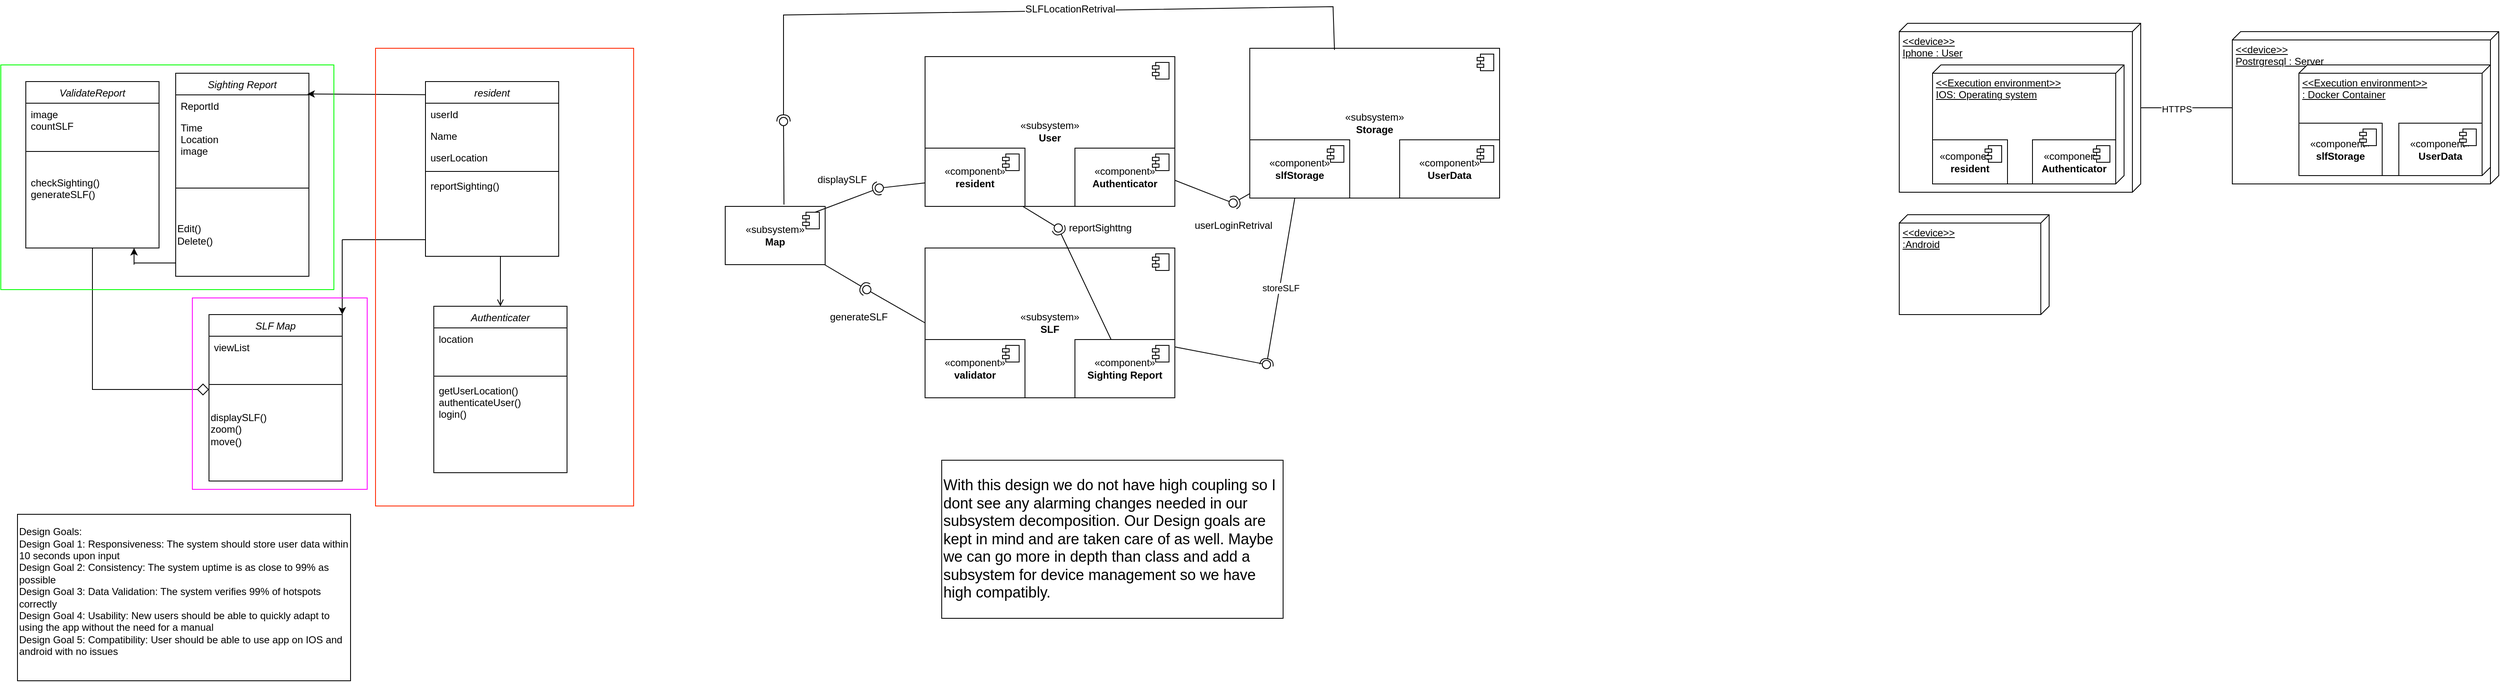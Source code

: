 <mxfile version="22.0.8" type="github">
  <diagram id="C5RBs43oDa-KdzZeNtuy" name="Page-1">
    <mxGraphModel dx="820" dy="617" grid="1" gridSize="10" guides="1" tooltips="1" connect="1" arrows="1" fold="1" page="1" pageScale="1" pageWidth="827" pageHeight="1169" math="0" shadow="0">
      <root>
        <mxCell id="WIyWlLk6GJQsqaUBKTNV-0" />
        <mxCell id="WIyWlLk6GJQsqaUBKTNV-1" parent="WIyWlLk6GJQsqaUBKTNV-0" />
        <mxCell id="zkfFHV4jXpPFQw0GAbJ--0" value="Sighting Report" style="swimlane;fontStyle=2;align=center;verticalAlign=top;childLayout=stackLayout;horizontal=1;startSize=26;horizontalStack=0;resizeParent=1;resizeLast=0;collapsible=1;marginBottom=0;rounded=0;shadow=0;strokeWidth=1;" parent="WIyWlLk6GJQsqaUBKTNV-1" vertex="1">
          <mxGeometry x="220" y="120" width="160" height="244" as="geometry">
            <mxRectangle x="230" y="140" width="160" height="26" as="alternateBounds" />
          </mxGeometry>
        </mxCell>
        <mxCell id="zkfFHV4jXpPFQw0GAbJ--2" value="ReportId" style="text;align=left;verticalAlign=top;spacingLeft=4;spacingRight=4;overflow=hidden;rotatable=0;points=[[0,0.5],[1,0.5]];portConstraint=eastwest;rounded=0;shadow=0;html=0;" parent="zkfFHV4jXpPFQw0GAbJ--0" vertex="1">
          <mxGeometry y="26" width="160" height="26" as="geometry" />
        </mxCell>
        <mxCell id="zkfFHV4jXpPFQw0GAbJ--3" value="Time&#xa;Location&#xa;image&#xa;" style="text;align=left;verticalAlign=top;spacingLeft=4;spacingRight=4;overflow=hidden;rotatable=0;points=[[0,0.5],[1,0.5]];portConstraint=eastwest;rounded=0;shadow=0;html=0;" parent="zkfFHV4jXpPFQw0GAbJ--0" vertex="1">
          <mxGeometry y="52" width="160" height="50" as="geometry" />
        </mxCell>
        <mxCell id="zkfFHV4jXpPFQw0GAbJ--4" value="" style="line;html=1;strokeWidth=1;align=left;verticalAlign=middle;spacingTop=-1;spacingLeft=3;spacingRight=3;rotatable=0;labelPosition=right;points=[];portConstraint=eastwest;" parent="zkfFHV4jXpPFQw0GAbJ--0" vertex="1">
          <mxGeometry y="102" width="160" height="72" as="geometry" />
        </mxCell>
        <mxCell id="mBBofKCx-sopQIYqy7No-23" value="&lt;div style=&quot;&quot;&gt;Edit()&lt;/div&gt;Delete()" style="text;html=1;align=left;verticalAlign=middle;resizable=0;points=[];autosize=1;strokeColor=none;fillColor=none;" parent="zkfFHV4jXpPFQw0GAbJ--0" vertex="1">
          <mxGeometry y="174" width="160" height="40" as="geometry" />
        </mxCell>
        <mxCell id="mBBofKCx-sopQIYqy7No-0" value="" style="endArrow=classic;html=1;rounded=0;exitX=0.019;exitY=0.075;exitDx=0;exitDy=0;exitPerimeter=0;entryX=0.988;entryY=0.102;entryDx=0;entryDy=0;entryPerimeter=0;" parent="WIyWlLk6GJQsqaUBKTNV-1" source="mBBofKCx-sopQIYqy7No-16" target="zkfFHV4jXpPFQw0GAbJ--0" edge="1">
          <mxGeometry width="50" height="50" relative="1" as="geometry">
            <mxPoint x="504.96" y="151.2" as="sourcePoint" />
            <mxPoint x="370" y="140" as="targetPoint" />
          </mxGeometry>
        </mxCell>
        <mxCell id="mBBofKCx-sopQIYqy7No-10" value="Authenticater" style="swimlane;fontStyle=2;align=center;verticalAlign=top;childLayout=stackLayout;horizontal=1;startSize=26;horizontalStack=0;resizeParent=1;resizeLast=0;collapsible=1;marginBottom=0;rounded=0;shadow=0;strokeWidth=1;" parent="WIyWlLk6GJQsqaUBKTNV-1" vertex="1">
          <mxGeometry x="530" y="400" width="160" height="200" as="geometry">
            <mxRectangle x="230" y="140" width="160" height="26" as="alternateBounds" />
          </mxGeometry>
        </mxCell>
        <mxCell id="mBBofKCx-sopQIYqy7No-11" value="location&#xa;" style="text;align=left;verticalAlign=top;spacingLeft=4;spacingRight=4;overflow=hidden;rotatable=0;points=[[0,0.5],[1,0.5]];portConstraint=eastwest;" parent="mBBofKCx-sopQIYqy7No-10" vertex="1">
          <mxGeometry y="26" width="160" height="54" as="geometry" />
        </mxCell>
        <mxCell id="mBBofKCx-sopQIYqy7No-14" value="" style="line;html=1;strokeWidth=1;align=left;verticalAlign=middle;spacingTop=-1;spacingLeft=3;spacingRight=3;rotatable=0;labelPosition=right;points=[];portConstraint=eastwest;" parent="mBBofKCx-sopQIYqy7No-10" vertex="1">
          <mxGeometry y="80" width="160" height="8" as="geometry" />
        </mxCell>
        <mxCell id="mBBofKCx-sopQIYqy7No-15" value="getUserLocation()&#xa;authenticateUser()&#xa;login()&#xa;&#xa;&#xa;" style="text;align=left;verticalAlign=top;spacingLeft=4;spacingRight=4;overflow=hidden;rotatable=0;points=[[0,0.5],[1,0.5]];portConstraint=eastwest;" parent="mBBofKCx-sopQIYqy7No-10" vertex="1">
          <mxGeometry y="88" width="160" height="68" as="geometry" />
        </mxCell>
        <mxCell id="mBBofKCx-sopQIYqy7No-16" value="resident" style="swimlane;fontStyle=2;align=center;verticalAlign=top;childLayout=stackLayout;horizontal=1;startSize=26;horizontalStack=0;resizeParent=1;resizeLast=0;collapsible=1;marginBottom=0;rounded=0;shadow=0;strokeWidth=1;" parent="WIyWlLk6GJQsqaUBKTNV-1" vertex="1">
          <mxGeometry x="520" y="130" width="160" height="210" as="geometry">
            <mxRectangle x="230" y="140" width="160" height="26" as="alternateBounds" />
          </mxGeometry>
        </mxCell>
        <mxCell id="mBBofKCx-sopQIYqy7No-17" value="userId" style="text;align=left;verticalAlign=top;spacingLeft=4;spacingRight=4;overflow=hidden;rotatable=0;points=[[0,0.5],[1,0.5]];portConstraint=eastwest;" parent="mBBofKCx-sopQIYqy7No-16" vertex="1">
          <mxGeometry y="26" width="160" height="26" as="geometry" />
        </mxCell>
        <mxCell id="mBBofKCx-sopQIYqy7No-18" value="Name" style="text;align=left;verticalAlign=top;spacingLeft=4;spacingRight=4;overflow=hidden;rotatable=0;points=[[0,0.5],[1,0.5]];portConstraint=eastwest;rounded=0;shadow=0;html=0;" parent="mBBofKCx-sopQIYqy7No-16" vertex="1">
          <mxGeometry y="52" width="160" height="26" as="geometry" />
        </mxCell>
        <mxCell id="mBBofKCx-sopQIYqy7No-19" value="userLocation" style="text;align=left;verticalAlign=top;spacingLeft=4;spacingRight=4;overflow=hidden;rotatable=0;points=[[0,0.5],[1,0.5]];portConstraint=eastwest;rounded=0;shadow=0;html=0;" parent="mBBofKCx-sopQIYqy7No-16" vertex="1">
          <mxGeometry y="78" width="160" height="26" as="geometry" />
        </mxCell>
        <mxCell id="mBBofKCx-sopQIYqy7No-20" value="" style="line;html=1;strokeWidth=1;align=left;verticalAlign=middle;spacingTop=-1;spacingLeft=3;spacingRight=3;rotatable=0;labelPosition=right;points=[];portConstraint=eastwest;" parent="mBBofKCx-sopQIYqy7No-16" vertex="1">
          <mxGeometry y="104" width="160" height="8" as="geometry" />
        </mxCell>
        <mxCell id="mBBofKCx-sopQIYqy7No-21" value="reportSighting()&#xa;&#xa;&#xa;" style="text;align=left;verticalAlign=top;spacingLeft=4;spacingRight=4;overflow=hidden;rotatable=0;points=[[0,0.5],[1,0.5]];portConstraint=eastwest;" parent="mBBofKCx-sopQIYqy7No-16" vertex="1">
          <mxGeometry y="112" width="160" height="68" as="geometry" />
        </mxCell>
        <object label="" id="mBBofKCx-sopQIYqy7No-29">
          <mxCell style="endArrow=none;html=1;rounded=0;endFill=0;endSize=11;startArrow=open;startFill=0;" parent="WIyWlLk6GJQsqaUBKTNV-1" source="mBBofKCx-sopQIYqy7No-10" edge="1">
            <mxGeometry width="50" height="50" relative="1" as="geometry">
              <mxPoint x="610" y="390" as="sourcePoint" />
              <mxPoint x="610" y="340" as="targetPoint" />
            </mxGeometry>
          </mxCell>
        </object>
        <mxCell id="mBBofKCx-sopQIYqy7No-32" value="ValidateReport" style="swimlane;fontStyle=2;align=center;verticalAlign=top;childLayout=stackLayout;horizontal=1;startSize=26;horizontalStack=0;resizeParent=1;resizeLast=0;collapsible=1;marginBottom=0;rounded=0;shadow=0;strokeWidth=1;" parent="WIyWlLk6GJQsqaUBKTNV-1" vertex="1">
          <mxGeometry x="40" y="130" width="160" height="200" as="geometry">
            <mxRectangle x="230" y="140" width="160" height="26" as="alternateBounds" />
          </mxGeometry>
        </mxCell>
        <mxCell id="mBBofKCx-sopQIYqy7No-34" value="image&#xa;countSLF" style="text;align=left;verticalAlign=top;spacingLeft=4;spacingRight=4;overflow=hidden;rotatable=0;points=[[0,0.5],[1,0.5]];portConstraint=eastwest;rounded=0;shadow=0;html=0;" parent="mBBofKCx-sopQIYqy7No-32" vertex="1">
          <mxGeometry y="26" width="160" height="34" as="geometry" />
        </mxCell>
        <mxCell id="mBBofKCx-sopQIYqy7No-36" value="" style="line;html=1;strokeWidth=1;align=left;verticalAlign=middle;spacingTop=-1;spacingLeft=3;spacingRight=3;rotatable=0;labelPosition=right;points=[];portConstraint=eastwest;" parent="mBBofKCx-sopQIYqy7No-32" vertex="1">
          <mxGeometry y="60" width="160" height="48" as="geometry" />
        </mxCell>
        <mxCell id="mBBofKCx-sopQIYqy7No-37" value="checkSighting()&#xa;generateSLF()&#xa;" style="text;align=left;verticalAlign=top;spacingLeft=4;spacingRight=4;overflow=hidden;rotatable=0;points=[[0,0.5],[1,0.5]];portConstraint=eastwest;" parent="mBBofKCx-sopQIYqy7No-32" vertex="1">
          <mxGeometry y="108" width="160" height="48" as="geometry" />
        </mxCell>
        <mxCell id="OUraH1AjRtqGqNjSqWkX-6" value="SLF Map" style="swimlane;fontStyle=2;align=center;verticalAlign=top;childLayout=stackLayout;horizontal=1;startSize=26;horizontalStack=0;resizeParent=1;resizeLast=0;collapsible=1;marginBottom=0;rounded=0;shadow=0;strokeWidth=1;" parent="WIyWlLk6GJQsqaUBKTNV-1" vertex="1">
          <mxGeometry x="260" y="410" width="160" height="200" as="geometry">
            <mxRectangle x="230" y="140" width="160" height="26" as="alternateBounds" />
          </mxGeometry>
        </mxCell>
        <mxCell id="OUraH1AjRtqGqNjSqWkX-7" value="viewList&#xa;" style="text;align=left;verticalAlign=top;spacingLeft=4;spacingRight=4;overflow=hidden;rotatable=0;points=[[0,0.5],[1,0.5]];portConstraint=eastwest;rounded=0;shadow=0;html=0;" parent="OUraH1AjRtqGqNjSqWkX-6" vertex="1">
          <mxGeometry y="26" width="160" height="34" as="geometry" />
        </mxCell>
        <mxCell id="OUraH1AjRtqGqNjSqWkX-8" value="" style="line;html=1;strokeWidth=1;align=left;verticalAlign=middle;spacingTop=-1;spacingLeft=3;spacingRight=3;rotatable=0;labelPosition=right;points=[];portConstraint=eastwest;" parent="OUraH1AjRtqGqNjSqWkX-6" vertex="1">
          <mxGeometry y="60" width="160" height="48" as="geometry" />
        </mxCell>
        <mxCell id="OUraH1AjRtqGqNjSqWkX-12" value="&lt;div style=&quot;&quot;&gt;&lt;div style=&quot;&quot;&gt;&lt;div style=&quot;&quot;&gt;&lt;div style=&quot;&quot;&gt;&lt;div style=&quot;&quot;&gt;&lt;div style=&quot;&quot;&gt;&lt;div style=&quot;&quot;&gt;&lt;div style=&quot;&quot;&gt;&lt;div style=&quot;&quot;&gt;&lt;div style=&quot;&quot;&gt;&lt;div style=&quot;&quot;&gt;&lt;div style=&quot;&quot;&gt;&lt;div style=&quot;&quot;&gt;&lt;div style=&quot;&quot;&gt;displaySLF()&lt;/div&gt;&lt;/div&gt;&lt;/div&gt;&lt;/div&gt;&lt;/div&gt;&lt;/div&gt;&lt;/div&gt;&lt;/div&gt;&lt;/div&gt;&lt;/div&gt;&lt;/div&gt;&lt;/div&gt;&lt;/div&gt;&lt;/div&gt;zoom()&lt;br&gt;move()" style="text;html=1;align=left;verticalAlign=middle;resizable=0;points=[];autosize=1;strokeColor=none;fillColor=none;" parent="OUraH1AjRtqGqNjSqWkX-6" vertex="1">
          <mxGeometry y="108" width="160" height="60" as="geometry" />
        </mxCell>
        <mxCell id="OUraH1AjRtqGqNjSqWkX-11" value="" style="endArrow=diamond;html=1;rounded=0;exitX=0.5;exitY=1;exitDx=0;exitDy=0;endFill=0;endSize=12;" parent="WIyWlLk6GJQsqaUBKTNV-1" source="mBBofKCx-sopQIYqy7No-32" edge="1">
          <mxGeometry width="50" height="50" relative="1" as="geometry">
            <mxPoint x="390" y="370" as="sourcePoint" />
            <mxPoint x="260" y="500" as="targetPoint" />
            <Array as="points">
              <mxPoint x="120" y="500" />
            </Array>
          </mxGeometry>
        </mxCell>
        <mxCell id="OUraH1AjRtqGqNjSqWkX-13" value="" style="endArrow=none;html=1;rounded=0;startArrow=none;startFill=0;sourcePerimeterSpacing=11;startSize=13;" parent="WIyWlLk6GJQsqaUBKTNV-1" edge="1">
          <mxGeometry width="50" height="50" relative="1" as="geometry">
            <mxPoint x="520" y="320" as="sourcePoint" />
            <mxPoint x="420" y="320" as="targetPoint" />
          </mxGeometry>
        </mxCell>
        <mxCell id="OUraH1AjRtqGqNjSqWkX-14" value="" style="endArrow=classic;html=1;rounded=0;entryX=1;entryY=0;entryDx=0;entryDy=0;" parent="WIyWlLk6GJQsqaUBKTNV-1" target="OUraH1AjRtqGqNjSqWkX-6" edge="1">
          <mxGeometry width="50" height="50" relative="1" as="geometry">
            <mxPoint x="420" y="320" as="sourcePoint" />
            <mxPoint x="520" y="320" as="targetPoint" />
          </mxGeometry>
        </mxCell>
        <mxCell id="OUraH1AjRtqGqNjSqWkX-15" value="" style="endArrow=none;html=1;rounded=0;" parent="WIyWlLk6GJQsqaUBKTNV-1" edge="1">
          <mxGeometry width="50" height="50" relative="1" as="geometry">
            <mxPoint x="220" y="348" as="sourcePoint" />
            <mxPoint x="170" y="348" as="targetPoint" />
          </mxGeometry>
        </mxCell>
        <mxCell id="OUraH1AjRtqGqNjSqWkX-16" value="" style="endArrow=classic;html=1;rounded=0;" parent="WIyWlLk6GJQsqaUBKTNV-1" edge="1">
          <mxGeometry width="50" height="50" relative="1" as="geometry">
            <mxPoint x="170" y="350" as="sourcePoint" />
            <mxPoint x="170" y="330" as="targetPoint" />
          </mxGeometry>
        </mxCell>
        <mxCell id="Jk_ImNpDdPHxiED2Sjry-0" value="" style="rounded=0;whiteSpace=wrap;html=1;fillColor=none;strokeColor=#ff2600;" parent="WIyWlLk6GJQsqaUBKTNV-1" vertex="1">
          <mxGeometry x="460" y="90" width="310" height="550" as="geometry" />
        </mxCell>
        <mxCell id="Jk_ImNpDdPHxiED2Sjry-1" value="" style="rounded=0;whiteSpace=wrap;html=1;fillColor=none;strokeColor=#00FF00;" parent="WIyWlLk6GJQsqaUBKTNV-1" vertex="1">
          <mxGeometry x="10" y="110" width="400" height="270" as="geometry" />
        </mxCell>
        <mxCell id="Jk_ImNpDdPHxiED2Sjry-2" value="Design Goals:&lt;br&gt;Design Goal 1: Responsiveness: The system should store user data within 10 seconds upon input &lt;br&gt;Design Goal 2: Consistency: The system uptime is as close to 99% as possible &lt;br&gt;Design Goal 3: Data Validation: The system verifies 99% of hotspots correctly &lt;br&gt;Design Goal 4: Usability: New users should be able to quickly adapt to using the app without the need for a manual &lt;br&gt;Design Goal 5: Compatibility: User should be able to use app on IOS and android with no issues&lt;br&gt;&amp;nbsp;" style="rounded=0;whiteSpace=wrap;html=1;align=left;" parent="WIyWlLk6GJQsqaUBKTNV-1" vertex="1">
          <mxGeometry x="30" y="650" width="400" height="200" as="geometry" />
        </mxCell>
        <mxCell id="Jk_ImNpDdPHxiED2Sjry-3" value="" style="rounded=0;whiteSpace=wrap;html=1;fillColor=none;strokeColor=#FF00FF;" parent="WIyWlLk6GJQsqaUBKTNV-1" vertex="1">
          <mxGeometry x="240" y="390" width="210" height="230" as="geometry" />
        </mxCell>
        <mxCell id="xxlr6fPBXDKX51RTpRts-0" value="«subsystem»&lt;br&gt;&lt;b&gt;User&lt;/b&gt;" style="html=1;dropTarget=0;whiteSpace=wrap;" parent="WIyWlLk6GJQsqaUBKTNV-1" vertex="1">
          <mxGeometry x="1120" y="100" width="300" height="180" as="geometry" />
        </mxCell>
        <mxCell id="xxlr6fPBXDKX51RTpRts-1" value="" style="shape=module;jettyWidth=8;jettyHeight=4;" parent="xxlr6fPBXDKX51RTpRts-0" vertex="1">
          <mxGeometry x="1" width="20" height="20" relative="1" as="geometry">
            <mxPoint x="-27" y="7" as="offset" />
          </mxGeometry>
        </mxCell>
        <mxCell id="xxlr6fPBXDKX51RTpRts-2" value="«component»&lt;br&gt;&lt;b&gt;resident&lt;/b&gt;" style="html=1;dropTarget=0;whiteSpace=wrap;" parent="WIyWlLk6GJQsqaUBKTNV-1" vertex="1">
          <mxGeometry x="1120" y="210" width="120" height="70" as="geometry" />
        </mxCell>
        <mxCell id="xxlr6fPBXDKX51RTpRts-3" value="" style="shape=module;jettyWidth=8;jettyHeight=4;" parent="xxlr6fPBXDKX51RTpRts-2" vertex="1">
          <mxGeometry x="1" width="20" height="20" relative="1" as="geometry">
            <mxPoint x="-27" y="7" as="offset" />
          </mxGeometry>
        </mxCell>
        <mxCell id="xxlr6fPBXDKX51RTpRts-4" value="«component»&lt;br&gt;&lt;b&gt;Authenticator&lt;/b&gt;" style="html=1;dropTarget=0;whiteSpace=wrap;" parent="WIyWlLk6GJQsqaUBKTNV-1" vertex="1">
          <mxGeometry x="1300" y="210" width="120" height="70" as="geometry" />
        </mxCell>
        <mxCell id="xxlr6fPBXDKX51RTpRts-5" value="" style="shape=module;jettyWidth=8;jettyHeight=4;" parent="xxlr6fPBXDKX51RTpRts-4" vertex="1">
          <mxGeometry x="1" width="20" height="20" relative="1" as="geometry">
            <mxPoint x="-27" y="7" as="offset" />
          </mxGeometry>
        </mxCell>
        <mxCell id="xxlr6fPBXDKX51RTpRts-6" value="«subsystem»&lt;br&gt;&lt;b&gt;Map&lt;/b&gt;" style="html=1;dropTarget=0;whiteSpace=wrap;" parent="WIyWlLk6GJQsqaUBKTNV-1" vertex="1">
          <mxGeometry x="880" y="280" width="120" height="70" as="geometry" />
        </mxCell>
        <mxCell id="xxlr6fPBXDKX51RTpRts-7" value="" style="shape=module;jettyWidth=8;jettyHeight=4;" parent="xxlr6fPBXDKX51RTpRts-6" vertex="1">
          <mxGeometry x="1" width="20" height="20" relative="1" as="geometry">
            <mxPoint x="-27" y="7" as="offset" />
          </mxGeometry>
        </mxCell>
        <mxCell id="xxlr6fPBXDKX51RTpRts-8" value="«subsystem»&lt;br&gt;&lt;b&gt;SLF&lt;/b&gt;" style="html=1;dropTarget=0;whiteSpace=wrap;" parent="WIyWlLk6GJQsqaUBKTNV-1" vertex="1">
          <mxGeometry x="1120" y="330" width="300" height="180" as="geometry" />
        </mxCell>
        <mxCell id="xxlr6fPBXDKX51RTpRts-9" value="" style="shape=module;jettyWidth=8;jettyHeight=4;" parent="xxlr6fPBXDKX51RTpRts-8" vertex="1">
          <mxGeometry x="1" width="20" height="20" relative="1" as="geometry">
            <mxPoint x="-27" y="7" as="offset" />
          </mxGeometry>
        </mxCell>
        <mxCell id="xxlr6fPBXDKX51RTpRts-10" value="«component»&lt;br&gt;&lt;b&gt;validator&lt;/b&gt;" style="html=1;dropTarget=0;whiteSpace=wrap;" parent="WIyWlLk6GJQsqaUBKTNV-1" vertex="1">
          <mxGeometry x="1120" y="440" width="120" height="70" as="geometry" />
        </mxCell>
        <mxCell id="xxlr6fPBXDKX51RTpRts-11" value="" style="shape=module;jettyWidth=8;jettyHeight=4;" parent="xxlr6fPBXDKX51RTpRts-10" vertex="1">
          <mxGeometry x="1" width="20" height="20" relative="1" as="geometry">
            <mxPoint x="-27" y="7" as="offset" />
          </mxGeometry>
        </mxCell>
        <mxCell id="xxlr6fPBXDKX51RTpRts-12" value="«component»&lt;br&gt;&lt;b&gt;Sighting Report&lt;/b&gt;" style="html=1;dropTarget=0;whiteSpace=wrap;" parent="WIyWlLk6GJQsqaUBKTNV-1" vertex="1">
          <mxGeometry x="1300" y="440" width="120" height="70" as="geometry" />
        </mxCell>
        <mxCell id="xxlr6fPBXDKX51RTpRts-13" value="" style="shape=module;jettyWidth=8;jettyHeight=4;" parent="xxlr6fPBXDKX51RTpRts-12" vertex="1">
          <mxGeometry x="1" width="20" height="20" relative="1" as="geometry">
            <mxPoint x="-27" y="7" as="offset" />
          </mxGeometry>
        </mxCell>
        <mxCell id="xxlr6fPBXDKX51RTpRts-16" value="" style="ellipse;whiteSpace=wrap;html=1;align=center;aspect=fixed;fillColor=none;strokeColor=none;resizable=0;perimeter=centerPerimeter;rotatable=0;allowArrows=0;points=[];outlineConnect=1;verticalAlign=middle;fontFamily=Helvetica;fontSize=12;fontColor=default;" parent="WIyWlLk6GJQsqaUBKTNV-1" vertex="1">
          <mxGeometry x="1000" y="505" width="10" height="10" as="geometry" />
        </mxCell>
        <mxCell id="xxlr6fPBXDKX51RTpRts-17" value="" style="rounded=0;orthogonalLoop=1;jettySize=auto;html=1;endArrow=halfCircle;endFill=0;endSize=6;strokeWidth=1;sketch=0;fontFamily=Helvetica;fontSize=12;fontColor=default;" parent="WIyWlLk6GJQsqaUBKTNV-1" source="xxlr6fPBXDKX51RTpRts-6" edge="1">
          <mxGeometry relative="1" as="geometry">
            <mxPoint x="1030" y="350" as="sourcePoint" />
            <mxPoint x="1050" y="380" as="targetPoint" />
          </mxGeometry>
        </mxCell>
        <mxCell id="xxlr6fPBXDKX51RTpRts-18" value="" style="rounded=0;orthogonalLoop=1;jettySize=auto;html=1;endArrow=oval;endFill=0;sketch=0;sourcePerimeterSpacing=0;targetPerimeterSpacing=0;endSize=10;fontFamily=Helvetica;fontSize=12;fontColor=default;exitX=0;exitY=0.5;exitDx=0;exitDy=0;" parent="WIyWlLk6GJQsqaUBKTNV-1" source="xxlr6fPBXDKX51RTpRts-8" edge="1">
          <mxGeometry relative="1" as="geometry">
            <mxPoint x="1050" y="406" as="sourcePoint" />
            <mxPoint x="1050" y="380" as="targetPoint" />
          </mxGeometry>
        </mxCell>
        <mxCell id="xxlr6fPBXDKX51RTpRts-19" value="" style="ellipse;whiteSpace=wrap;html=1;align=center;aspect=fixed;fillColor=none;strokeColor=none;resizable=0;perimeter=centerPerimeter;rotatable=0;allowArrows=0;points=[];outlineConnect=1;verticalAlign=middle;fontFamily=Helvetica;fontSize=12;fontColor=default;" parent="WIyWlLk6GJQsqaUBKTNV-1" vertex="1">
          <mxGeometry x="1065" y="401" width="10" height="10" as="geometry" />
        </mxCell>
        <mxCell id="xxlr6fPBXDKX51RTpRts-21" value="generateSLF" style="text;html=1;align=center;verticalAlign=middle;resizable=0;points=[];autosize=1;strokeColor=none;fillColor=none;fontSize=12;fontFamily=Helvetica;fontColor=default;" parent="WIyWlLk6GJQsqaUBKTNV-1" vertex="1">
          <mxGeometry x="995" y="398" width="90" height="30" as="geometry" />
        </mxCell>
        <mxCell id="xxlr6fPBXDKX51RTpRts-22" value="" style="rounded=0;orthogonalLoop=1;jettySize=auto;html=1;endArrow=halfCircle;endFill=0;endSize=6;strokeWidth=1;sketch=0;fontFamily=Helvetica;fontSize=12;fontColor=default;" parent="WIyWlLk6GJQsqaUBKTNV-1" source="xxlr6fPBXDKX51RTpRts-12" target="xxlr6fPBXDKX51RTpRts-24" edge="1">
          <mxGeometry relative="1" as="geometry">
            <mxPoint x="1300" y="306" as="sourcePoint" />
          </mxGeometry>
        </mxCell>
        <mxCell id="xxlr6fPBXDKX51RTpRts-23" value="" style="rounded=0;orthogonalLoop=1;jettySize=auto;html=1;endArrow=oval;endFill=0;sketch=0;sourcePerimeterSpacing=0;targetPerimeterSpacing=0;endSize=10;fontFamily=Helvetica;fontSize=12;fontColor=default;" parent="WIyWlLk6GJQsqaUBKTNV-1" source="xxlr6fPBXDKX51RTpRts-2" target="xxlr6fPBXDKX51RTpRts-24" edge="1">
          <mxGeometry relative="1" as="geometry">
            <mxPoint x="1260" y="306" as="sourcePoint" />
          </mxGeometry>
        </mxCell>
        <mxCell id="xxlr6fPBXDKX51RTpRts-24" value="" style="ellipse;whiteSpace=wrap;html=1;align=center;aspect=fixed;fillColor=none;strokeColor=none;resizable=0;perimeter=centerPerimeter;rotatable=0;allowArrows=0;points=[];outlineConnect=1;verticalAlign=middle;fontFamily=Helvetica;fontSize=12;fontColor=default;" parent="WIyWlLk6GJQsqaUBKTNV-1" vertex="1">
          <mxGeometry x="1275" y="301" width="10" height="10" as="geometry" />
        </mxCell>
        <mxCell id="xxlr6fPBXDKX51RTpRts-25" value="reportSighttng" style="text;html=1;align=center;verticalAlign=middle;resizable=0;points=[];autosize=1;strokeColor=none;fillColor=none;fontSize=12;fontFamily=Helvetica;fontColor=default;" parent="WIyWlLk6GJQsqaUBKTNV-1" vertex="1">
          <mxGeometry x="1280" y="291" width="100" height="30" as="geometry" />
        </mxCell>
        <mxCell id="xxlr6fPBXDKX51RTpRts-26" value="" style="rounded=0;orthogonalLoop=1;jettySize=auto;html=1;endArrow=halfCircle;endFill=0;endSize=6;strokeWidth=1;sketch=0;fontFamily=Helvetica;fontSize=12;fontColor=default;exitX=0.75;exitY=0;exitDx=0;exitDy=0;" parent="WIyWlLk6GJQsqaUBKTNV-1" source="xxlr6fPBXDKX51RTpRts-7" target="xxlr6fPBXDKX51RTpRts-28" edge="1">
          <mxGeometry relative="1" as="geometry">
            <mxPoint x="1085" y="258" as="sourcePoint" />
          </mxGeometry>
        </mxCell>
        <mxCell id="xxlr6fPBXDKX51RTpRts-27" value="" style="rounded=0;orthogonalLoop=1;jettySize=auto;html=1;endArrow=oval;endFill=0;sketch=0;sourcePerimeterSpacing=0;targetPerimeterSpacing=0;endSize=10;fontFamily=Helvetica;fontSize=12;fontColor=default;" parent="WIyWlLk6GJQsqaUBKTNV-1" source="xxlr6fPBXDKX51RTpRts-2" target="xxlr6fPBXDKX51RTpRts-28" edge="1">
          <mxGeometry relative="1" as="geometry">
            <mxPoint x="1045" y="258" as="sourcePoint" />
          </mxGeometry>
        </mxCell>
        <mxCell id="xxlr6fPBXDKX51RTpRts-28" value="" style="ellipse;whiteSpace=wrap;html=1;align=center;aspect=fixed;fillColor=none;strokeColor=none;resizable=0;perimeter=centerPerimeter;rotatable=0;allowArrows=0;points=[];outlineConnect=1;verticalAlign=middle;fontFamily=Helvetica;fontSize=12;fontColor=default;" parent="WIyWlLk6GJQsqaUBKTNV-1" vertex="1">
          <mxGeometry x="1060" y="253" width="10" height="10" as="geometry" />
        </mxCell>
        <mxCell id="xxlr6fPBXDKX51RTpRts-29" value="displaySLF" style="text;html=1;align=center;verticalAlign=middle;resizable=0;points=[];autosize=1;strokeColor=none;fillColor=none;fontSize=12;fontFamily=Helvetica;fontColor=default;" parent="WIyWlLk6GJQsqaUBKTNV-1" vertex="1">
          <mxGeometry x="980" y="233" width="80" height="30" as="geometry" />
        </mxCell>
        <mxCell id="xxlr6fPBXDKX51RTpRts-30" value="«subsystem»&lt;br&gt;&lt;b&gt;Storage&lt;/b&gt;" style="html=1;dropTarget=0;whiteSpace=wrap;" parent="WIyWlLk6GJQsqaUBKTNV-1" vertex="1">
          <mxGeometry x="1510" y="90" width="300" height="180" as="geometry" />
        </mxCell>
        <mxCell id="xxlr6fPBXDKX51RTpRts-31" value="" style="shape=module;jettyWidth=8;jettyHeight=4;" parent="xxlr6fPBXDKX51RTpRts-30" vertex="1">
          <mxGeometry x="1" width="20" height="20" relative="1" as="geometry">
            <mxPoint x="-27" y="7" as="offset" />
          </mxGeometry>
        </mxCell>
        <mxCell id="xxlr6fPBXDKX51RTpRts-32" value="«component»&lt;br&gt;&lt;b&gt;slfStorage&lt;/b&gt;" style="html=1;dropTarget=0;whiteSpace=wrap;" parent="WIyWlLk6GJQsqaUBKTNV-1" vertex="1">
          <mxGeometry x="1510" y="200" width="120" height="70" as="geometry" />
        </mxCell>
        <mxCell id="xxlr6fPBXDKX51RTpRts-33" value="" style="shape=module;jettyWidth=8;jettyHeight=4;" parent="xxlr6fPBXDKX51RTpRts-32" vertex="1">
          <mxGeometry x="1" width="20" height="20" relative="1" as="geometry">
            <mxPoint x="-27" y="7" as="offset" />
          </mxGeometry>
        </mxCell>
        <mxCell id="xxlr6fPBXDKX51RTpRts-34" value="«component»&lt;br&gt;&lt;b&gt;UserData&lt;/b&gt;" style="html=1;dropTarget=0;whiteSpace=wrap;" parent="WIyWlLk6GJQsqaUBKTNV-1" vertex="1">
          <mxGeometry x="1690" y="200" width="120" height="70" as="geometry" />
        </mxCell>
        <mxCell id="xxlr6fPBXDKX51RTpRts-35" value="" style="shape=module;jettyWidth=8;jettyHeight=4;" parent="xxlr6fPBXDKX51RTpRts-34" vertex="1">
          <mxGeometry x="1" width="20" height="20" relative="1" as="geometry">
            <mxPoint x="-27" y="7" as="offset" />
          </mxGeometry>
        </mxCell>
        <mxCell id="xxlr6fPBXDKX51RTpRts-36" value="" style="rounded=0;orthogonalLoop=1;jettySize=auto;html=1;endArrow=halfCircle;endFill=0;endSize=6;strokeWidth=1;sketch=0;fontFamily=Helvetica;fontSize=12;fontColor=default;" parent="WIyWlLk6GJQsqaUBKTNV-1" source="xxlr6fPBXDKX51RTpRts-30" target="xxlr6fPBXDKX51RTpRts-38" edge="1">
          <mxGeometry relative="1" as="geometry">
            <mxPoint x="1510" y="276" as="sourcePoint" />
          </mxGeometry>
        </mxCell>
        <mxCell id="xxlr6fPBXDKX51RTpRts-37" value="" style="rounded=0;orthogonalLoop=1;jettySize=auto;html=1;endArrow=oval;endFill=0;sketch=0;sourcePerimeterSpacing=0;targetPerimeterSpacing=0;endSize=10;fontFamily=Helvetica;fontSize=12;fontColor=default;" parent="WIyWlLk6GJQsqaUBKTNV-1" source="xxlr6fPBXDKX51RTpRts-0" target="xxlr6fPBXDKX51RTpRts-38" edge="1">
          <mxGeometry relative="1" as="geometry">
            <mxPoint x="1470" y="276" as="sourcePoint" />
          </mxGeometry>
        </mxCell>
        <mxCell id="xxlr6fPBXDKX51RTpRts-38" value="" style="ellipse;whiteSpace=wrap;html=1;align=center;aspect=fixed;fillColor=none;strokeColor=none;resizable=0;perimeter=centerPerimeter;rotatable=0;allowArrows=0;points=[];outlineConnect=1;verticalAlign=middle;fontFamily=Helvetica;fontSize=12;fontColor=default;" parent="WIyWlLk6GJQsqaUBKTNV-1" vertex="1">
          <mxGeometry x="1485" y="271" width="10" height="10" as="geometry" />
        </mxCell>
        <mxCell id="xxlr6fPBXDKX51RTpRts-39" value="userLoginRetrival" style="text;html=1;align=center;verticalAlign=middle;resizable=0;points=[];autosize=1;strokeColor=none;fillColor=none;fontSize=12;fontFamily=Helvetica;fontColor=default;" parent="WIyWlLk6GJQsqaUBKTNV-1" vertex="1">
          <mxGeometry x="1430" y="288" width="120" height="30" as="geometry" />
        </mxCell>
        <mxCell id="xxlr6fPBXDKX51RTpRts-40" value="" style="rounded=0;orthogonalLoop=1;jettySize=auto;html=1;endArrow=halfCircle;endFill=0;endSize=6;strokeWidth=1;sketch=0;fontFamily=Helvetica;fontSize=12;fontColor=default;exitX=0.339;exitY=0.011;exitDx=0;exitDy=0;exitPerimeter=0;" parent="WIyWlLk6GJQsqaUBKTNV-1" source="xxlr6fPBXDKX51RTpRts-30" target="xxlr6fPBXDKX51RTpRts-42" edge="1">
          <mxGeometry relative="1" as="geometry">
            <mxPoint x="1570" y="50" as="sourcePoint" />
            <Array as="points">
              <mxPoint x="1610" y="40" />
              <mxPoint x="950" y="50" />
            </Array>
          </mxGeometry>
        </mxCell>
        <mxCell id="xxlr6fPBXDKX51RTpRts-44" value="SLFLocationRetrival" style="edgeLabel;html=1;align=center;verticalAlign=middle;resizable=0;points=[];fontSize=12;fontFamily=Helvetica;fontColor=default;" parent="xxlr6fPBXDKX51RTpRts-40" vertex="1" connectable="0">
          <mxGeometry x="-0.124" y="-2" relative="1" as="geometry">
            <mxPoint as="offset" />
          </mxGeometry>
        </mxCell>
        <mxCell id="xxlr6fPBXDKX51RTpRts-41" value="" style="rounded=0;orthogonalLoop=1;jettySize=auto;html=1;endArrow=oval;endFill=0;sketch=0;sourcePerimeterSpacing=0;targetPerimeterSpacing=0;endSize=10;fontFamily=Helvetica;fontSize=12;fontColor=default;exitX=0.588;exitY=-0.031;exitDx=0;exitDy=0;exitPerimeter=0;" parent="WIyWlLk6GJQsqaUBKTNV-1" source="xxlr6fPBXDKX51RTpRts-6" target="xxlr6fPBXDKX51RTpRts-42" edge="1">
          <mxGeometry relative="1" as="geometry">
            <mxPoint x="930" y="178" as="sourcePoint" />
          </mxGeometry>
        </mxCell>
        <mxCell id="xxlr6fPBXDKX51RTpRts-42" value="" style="ellipse;whiteSpace=wrap;html=1;align=center;aspect=fixed;fillColor=none;strokeColor=none;resizable=0;perimeter=centerPerimeter;rotatable=0;allowArrows=0;points=[];outlineConnect=1;verticalAlign=middle;fontFamily=Helvetica;fontSize=12;fontColor=default;" parent="WIyWlLk6GJQsqaUBKTNV-1" vertex="1">
          <mxGeometry x="945" y="173" width="10" height="10" as="geometry" />
        </mxCell>
        <mxCell id="iB_HuD5VB2Bdqx75MdaO-1" value="" style="rounded=0;orthogonalLoop=1;jettySize=auto;html=1;endArrow=oval;endFill=0;sketch=0;sourcePerimeterSpacing=0;targetPerimeterSpacing=0;endSize=10;fontFamily=Helvetica;fontSize=12;fontColor=default;" edge="1" parent="WIyWlLk6GJQsqaUBKTNV-1" source="xxlr6fPBXDKX51RTpRts-8">
          <mxGeometry relative="1" as="geometry">
            <mxPoint x="1460" y="450" as="sourcePoint" />
            <mxPoint x="1530" y="470" as="targetPoint" />
          </mxGeometry>
        </mxCell>
        <mxCell id="iB_HuD5VB2Bdqx75MdaO-2" value="" style="rounded=0;orthogonalLoop=1;jettySize=auto;html=1;endArrow=halfCircle;endFill=0;endSize=6;strokeWidth=1;sketch=0;fontFamily=Helvetica;fontSize=12;fontColor=default;" edge="1" parent="WIyWlLk6GJQsqaUBKTNV-1" source="xxlr6fPBXDKX51RTpRts-32">
          <mxGeometry relative="1" as="geometry">
            <mxPoint x="1550" y="460" as="sourcePoint" />
            <mxPoint x="1530" y="471" as="targetPoint" />
          </mxGeometry>
        </mxCell>
        <mxCell id="iB_HuD5VB2Bdqx75MdaO-3" value="storeSLF" style="edgeLabel;html=1;align=center;verticalAlign=middle;resizable=0;points=[];" vertex="1" connectable="0" parent="iB_HuD5VB2Bdqx75MdaO-2">
          <mxGeometry x="0.07" y="1" relative="1" as="geometry">
            <mxPoint as="offset" />
          </mxGeometry>
        </mxCell>
        <mxCell id="iB_HuD5VB2Bdqx75MdaO-4" value="&lt;font style=&quot;font-size: 18px;&quot;&gt;With this design we do not have high coupling so I dont see any alarming changes needed in our subsystem decomposition. Our Design goals are kept in mind and are taken care of as well. Maybe we can go more in depth than class and add a subsystem for device management so we have high compatibly.&lt;/font&gt;" style="rounded=0;whiteSpace=wrap;html=1;align=left;" vertex="1" parent="WIyWlLk6GJQsqaUBKTNV-1">
          <mxGeometry x="1140" y="585" width="410" height="190" as="geometry" />
        </mxCell>
        <mxCell id="iB_HuD5VB2Bdqx75MdaO-6" value="&amp;lt;&amp;lt;device&amp;gt;&amp;gt;&lt;br&gt;Iphone : User" style="verticalAlign=top;align=left;spacingTop=8;spacingLeft=2;spacingRight=12;shape=cube;size=10;direction=south;fontStyle=4;html=1;whiteSpace=wrap;" vertex="1" parent="WIyWlLk6GJQsqaUBKTNV-1">
          <mxGeometry x="2290" y="60" width="290" height="203" as="geometry" />
        </mxCell>
        <mxCell id="iB_HuD5VB2Bdqx75MdaO-8" value="&amp;lt;&amp;lt;device&amp;gt;&amp;gt;&lt;br&gt;:Android" style="verticalAlign=top;align=left;spacingTop=8;spacingLeft=2;spacingRight=12;shape=cube;size=10;direction=south;fontStyle=4;html=1;whiteSpace=wrap;" vertex="1" parent="WIyWlLk6GJQsqaUBKTNV-1">
          <mxGeometry x="2290" y="290" width="180" height="120" as="geometry" />
        </mxCell>
        <mxCell id="iB_HuD5VB2Bdqx75MdaO-9" value="&amp;lt;&amp;lt;Execution environment&amp;gt;&amp;gt;&lt;br&gt;IOS: Operating system" style="verticalAlign=top;align=left;spacingTop=8;spacingLeft=2;spacingRight=12;shape=cube;size=10;direction=south;fontStyle=4;html=1;whiteSpace=wrap;" vertex="1" parent="WIyWlLk6GJQsqaUBKTNV-1">
          <mxGeometry x="2330" y="110" width="230" height="143" as="geometry" />
        </mxCell>
        <mxCell id="iB_HuD5VB2Bdqx75MdaO-10" value="«component»&lt;br&gt;&lt;b&gt;resident&lt;/b&gt;" style="html=1;dropTarget=0;whiteSpace=wrap;" vertex="1" parent="WIyWlLk6GJQsqaUBKTNV-1">
          <mxGeometry x="2330" y="200" width="90" height="53" as="geometry" />
        </mxCell>
        <mxCell id="iB_HuD5VB2Bdqx75MdaO-11" value="" style="shape=module;jettyWidth=8;jettyHeight=4;" vertex="1" parent="iB_HuD5VB2Bdqx75MdaO-10">
          <mxGeometry x="1" width="20" height="20" relative="1" as="geometry">
            <mxPoint x="-27" y="7" as="offset" />
          </mxGeometry>
        </mxCell>
        <mxCell id="iB_HuD5VB2Bdqx75MdaO-12" value="«component»&lt;br&gt;&lt;b&gt;Authenticator&lt;/b&gt;" style="html=1;dropTarget=0;whiteSpace=wrap;" vertex="1" parent="WIyWlLk6GJQsqaUBKTNV-1">
          <mxGeometry x="2450" y="200" width="100" height="53" as="geometry" />
        </mxCell>
        <mxCell id="iB_HuD5VB2Bdqx75MdaO-13" value="" style="shape=module;jettyWidth=8;jettyHeight=4;" vertex="1" parent="iB_HuD5VB2Bdqx75MdaO-12">
          <mxGeometry x="1" width="20" height="20" relative="1" as="geometry">
            <mxPoint x="-27" y="7" as="offset" />
          </mxGeometry>
        </mxCell>
        <mxCell id="iB_HuD5VB2Bdqx75MdaO-14" value="&amp;lt;&amp;lt;device&amp;gt;&amp;gt;&lt;br&gt;Postrgresql : Server" style="verticalAlign=top;align=left;spacingTop=8;spacingLeft=2;spacingRight=12;shape=cube;size=10;direction=south;fontStyle=4;html=1;whiteSpace=wrap;" vertex="1" parent="WIyWlLk6GJQsqaUBKTNV-1">
          <mxGeometry x="2690" y="70" width="320" height="183" as="geometry" />
        </mxCell>
        <mxCell id="iB_HuD5VB2Bdqx75MdaO-15" value="&amp;lt;&amp;lt;Execution environment&amp;gt;&amp;gt;&lt;br&gt;: Docker Container" style="verticalAlign=top;align=left;spacingTop=8;spacingLeft=2;spacingRight=12;shape=cube;size=10;direction=south;fontStyle=4;html=1;whiteSpace=wrap;" vertex="1" parent="WIyWlLk6GJQsqaUBKTNV-1">
          <mxGeometry x="2770" y="110" width="230" height="133" as="geometry" />
        </mxCell>
        <mxCell id="iB_HuD5VB2Bdqx75MdaO-16" value="«component»&lt;br&gt;&lt;b&gt;slfStorage&lt;/b&gt;" style="html=1;dropTarget=0;whiteSpace=wrap;" vertex="1" parent="WIyWlLk6GJQsqaUBKTNV-1">
          <mxGeometry x="2770" y="180" width="100" height="63" as="geometry" />
        </mxCell>
        <mxCell id="iB_HuD5VB2Bdqx75MdaO-17" value="" style="shape=module;jettyWidth=8;jettyHeight=4;" vertex="1" parent="iB_HuD5VB2Bdqx75MdaO-16">
          <mxGeometry x="1" width="20" height="20" relative="1" as="geometry">
            <mxPoint x="-27" y="7" as="offset" />
          </mxGeometry>
        </mxCell>
        <mxCell id="iB_HuD5VB2Bdqx75MdaO-18" value="«component»&lt;br&gt;&lt;b&gt;UserData&lt;/b&gt;" style="html=1;dropTarget=0;whiteSpace=wrap;" vertex="1" parent="WIyWlLk6GJQsqaUBKTNV-1">
          <mxGeometry x="2890" y="180" width="100" height="63" as="geometry" />
        </mxCell>
        <mxCell id="iB_HuD5VB2Bdqx75MdaO-19" value="" style="shape=module;jettyWidth=8;jettyHeight=4;" vertex="1" parent="iB_HuD5VB2Bdqx75MdaO-18">
          <mxGeometry x="1" width="20" height="20" relative="1" as="geometry">
            <mxPoint x="-27" y="7" as="offset" />
          </mxGeometry>
        </mxCell>
        <mxCell id="iB_HuD5VB2Bdqx75MdaO-20" value="" style="endArrow=none;html=1;rounded=0;" edge="1" parent="WIyWlLk6GJQsqaUBKTNV-1" source="iB_HuD5VB2Bdqx75MdaO-6" target="iB_HuD5VB2Bdqx75MdaO-14">
          <mxGeometry width="50" height="50" relative="1" as="geometry">
            <mxPoint x="2640" y="320" as="sourcePoint" />
            <mxPoint x="2690" y="270" as="targetPoint" />
          </mxGeometry>
        </mxCell>
        <mxCell id="iB_HuD5VB2Bdqx75MdaO-21" value="HTTPS" style="edgeLabel;html=1;align=center;verticalAlign=middle;resizable=0;points=[];" vertex="1" connectable="0" parent="iB_HuD5VB2Bdqx75MdaO-20">
          <mxGeometry x="-0.221" y="-2" relative="1" as="geometry">
            <mxPoint y="-1" as="offset" />
          </mxGeometry>
        </mxCell>
      </root>
    </mxGraphModel>
  </diagram>
</mxfile>
